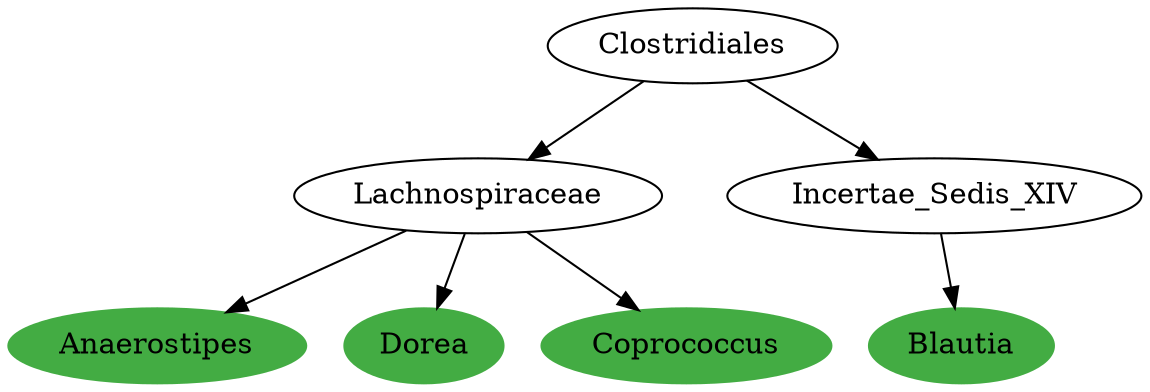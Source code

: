 digraph G { 
	LachnospiraceaeAnaerostipes [label="Anaerostipes", color="#43AC43", style=filled];
	ClostridialesLachnospiraceae [label="Lachnospiraceae"];
	LachnospiraceaeAnaerostipes [label="Anaerostipes"];
	ClostridialesLachnospiraceae -> LachnospiraceaeAnaerostipes;
	ClostridiaClostridiales [label="Clostridiales"];
	ClostridialesLachnospiraceae [label="Lachnospiraceae"];
	ClostridiaClostridiales -> ClostridialesLachnospiraceae;
	LachnospiraceaeDorea [label="Dorea", color="#43AC43", style=filled];
	ClostridialesLachnospiraceae [label="Lachnospiraceae"];
	LachnospiraceaeDorea [label="Dorea"];
	ClostridialesLachnospiraceae -> LachnospiraceaeDorea;
	LachnospiraceaeCoprococcus [label="Coprococcus", color="#43AC43", style=filled];
	ClostridialesLachnospiraceae [label="Lachnospiraceae"];
	LachnospiraceaeCoprococcus [label="Coprococcus"];
	ClostridialesLachnospiraceae -> LachnospiraceaeCoprococcus;
	Incertae_Sedis_XIVBlautia [label="Blautia", color="#43AC43", style=filled];
	ClostridialesIncertae_Sedis_XIV [label="Incertae_Sedis_XIV"];
	Incertae_Sedis_XIVBlautia [label="Blautia"];
	ClostridialesIncertae_Sedis_XIV -> Incertae_Sedis_XIVBlautia;
	ClostridiaClostridiales [label="Clostridiales"];
	ClostridialesIncertae_Sedis_XIV [label="Incertae_Sedis_XIV"];
	ClostridiaClostridiales -> ClostridialesIncertae_Sedis_XIV;

 }